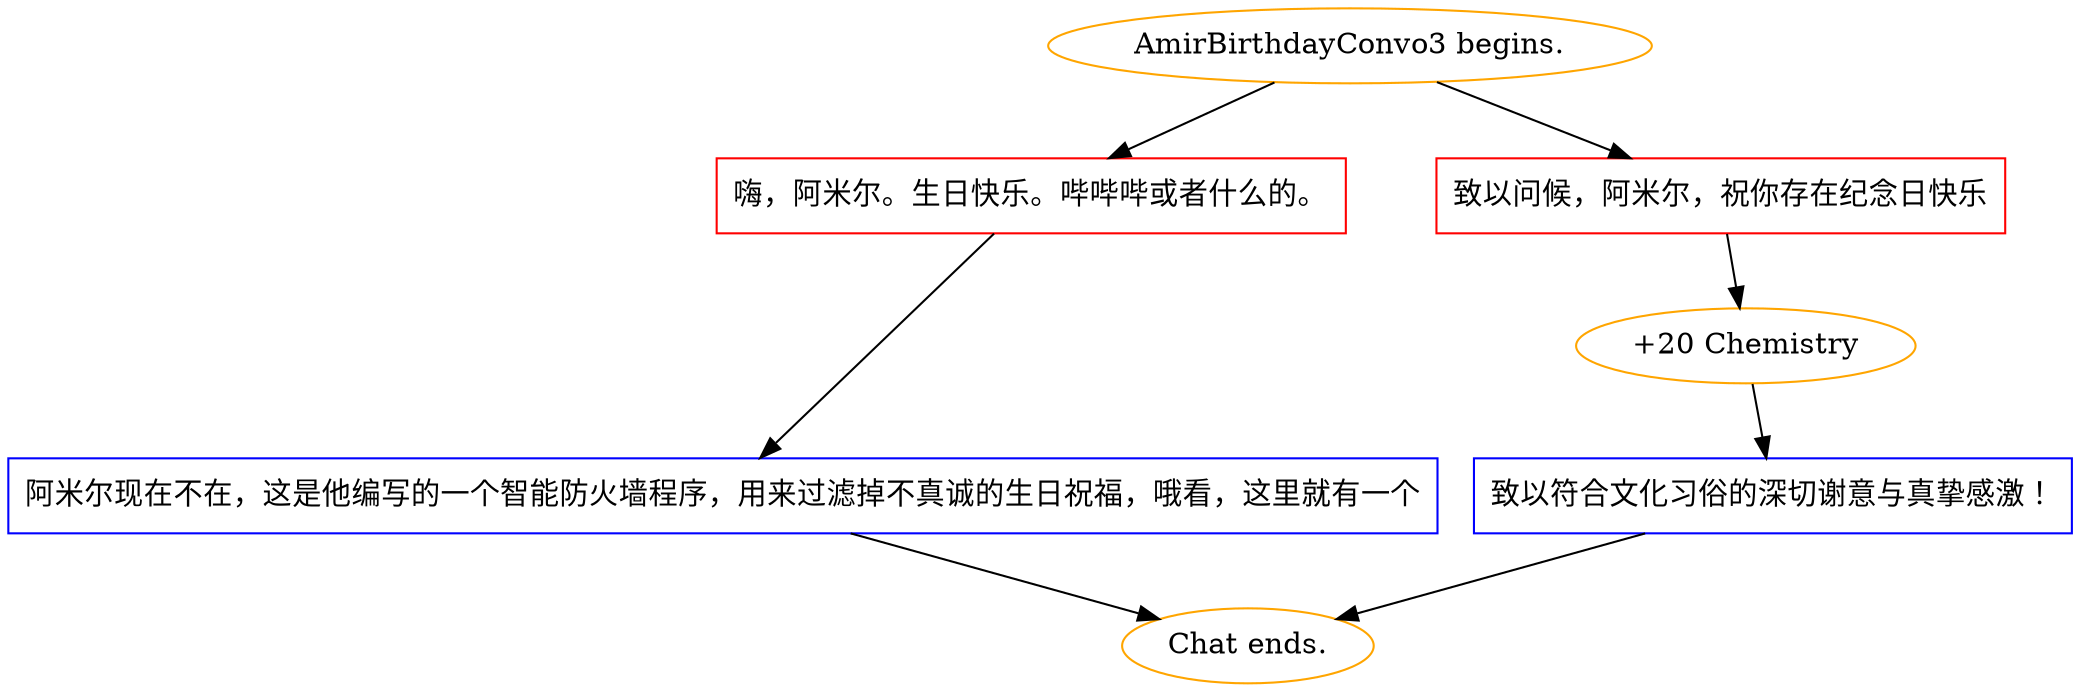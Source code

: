 digraph {
	"AmirBirthdayConvo3 begins." [color=orange];
		"AmirBirthdayConvo3 begins." -> j3206735890;
		"AmirBirthdayConvo3 begins." -> j452167536;
	j3206735890 [label="嗨，阿米尔。生日快乐。哔哔哔或者什么的。",shape=box,color=red];
		j3206735890 -> j1652333648;
	j452167536 [label="致以问候，阿米尔，祝你存在纪念日快乐",shape=box,color=red];
		j452167536 -> j2848326989;
	j1652333648 [label="阿米尔现在不在，这是他编写的一个智能防火墙程序，用来过滤掉不真诚的生日祝福，哦看，这里就有一个",shape=box,color=blue];
		j1652333648 -> "Chat ends.";
	j2848326989 [label="+20 Chemistry",color=orange];
		j2848326989 -> j1493876407;
	"Chat ends." [color=orange];
	j1493876407 [label="致以符合文化习俗的深切谢意与真挚感激！",shape=box,color=blue];
		j1493876407 -> "Chat ends.";
}